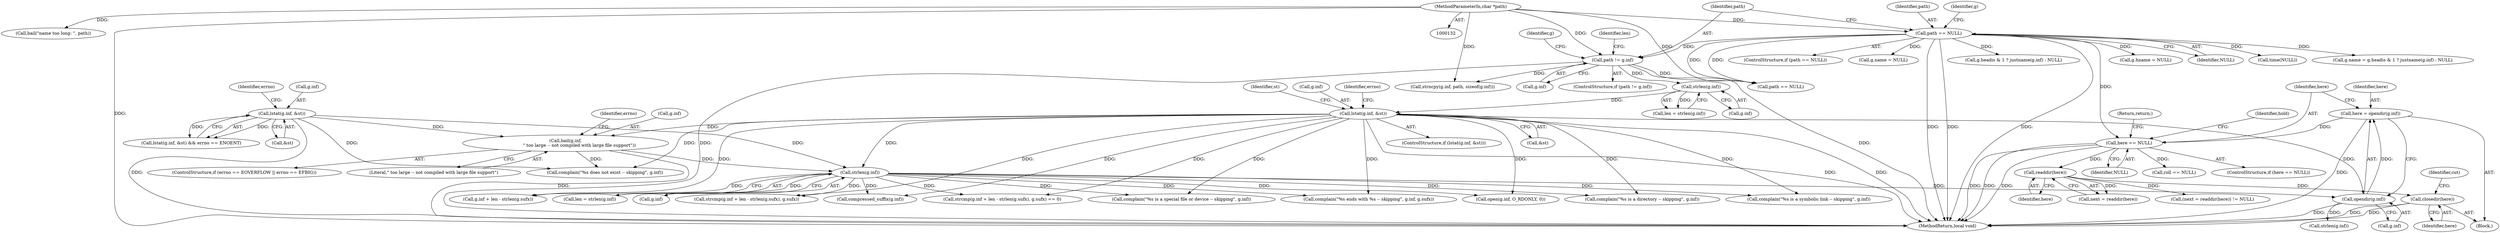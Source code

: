 digraph "0_pigz_fdad1406b3ec809f4954ff7cdf9e99eb18c2458f@API" {
"1000551" [label="(Call,closedir(here))"];
"1000436" [label="(Call,readdir(here))"];
"1000407" [label="(Call,here == NULL)"];
"1000400" [label="(Call,here = opendir(g.inf))"];
"1000402" [label="(Call,opendir(g.inf))"];
"1000302" [label="(Call,strlen(g.inf))"];
"1000279" [label="(Call,bail(g.inf,\n                    \" too large -- not compiled with large file support\"))"];
"1000262" [label="(Call,lstat(g.inf, &st))"];
"1000230" [label="(Call,lstat(g.inf, &st))"];
"1000225" [label="(Call,strlen(g.inf))"];
"1000194" [label="(Call,path != g.inf)"];
"1000146" [label="(Call,path == NULL)"];
"1000133" [label="(MethodParameterIn,char *path)"];
"1000195" [label="(Identifier,path)"];
"1000285" [label="(Identifier,errno)"];
"1000271" [label="(ControlStructure,if (errno == EOVERFLOW || errno == EFBIG))"];
"1000708" [label="(Call,complain(\"%s ends with %s -- skipping\", g.inf, g.sufx))"];
"1000759" [label="(Call,open(g.inf, O_RDONLY, 0))"];
"1000401" [label="(Identifier,here)"];
"1000240" [label="(Identifier,errno)"];
"1000294" [label="(Call,complain(\"%s does not exist -- skipping\", g.inf))"];
"1000809" [label="(Call,g.hname = NULL)"];
"1000433" [label="(Call,(next = readdir(here)) != NULL)"];
"1000146" [label="(Call,path == NULL)"];
"1000561" [label="(Call,strlen(g.inf))"];
"1000266" [label="(Call,&st)"];
"1000148" [label="(Identifier,NULL)"];
"1000182" [label="(Call,time(NULL))"];
"1000402" [label="(Call,opendir(g.inf))"];
"1000311" [label="(Identifier,st)"];
"1000194" [label="(Call,path != g.inf)"];
"1000152" [label="(Identifier,g)"];
"1000776" [label="(Call,g.name = g.headis & 1 ? justname(g.inf) : NULL)"];
"1000436" [label="(Call,readdir(here))"];
"1000554" [label="(Identifier,cut)"];
"1000376" [label="(Call,complain(\"%s is a directory -- skipping\", g.inf))"];
"1000226" [label="(Call,g.inf)"];
"1000196" [label="(Call,g.inf)"];
"1000958" [label="(Call,path == NULL)"];
"1000406" [label="(ControlStructure,if (here == NULL))"];
"1000410" [label="(Return,return;)"];
"1000437" [label="(Identifier,here)"];
"1000303" [label="(Call,g.inf)"];
"1000262" [label="(Call,lstat(g.inf, &st))"];
"1000356" [label="(Call,complain(\"%s is a symbolic link -- skipping\", g.inf))"];
"1000283" [label="(Literal,\" too large -- not compiled with large file support\")"];
"1000691" [label="(Call,strcmp(g.inf + len - strlen(g.sufx), g.sufx) == 0)"];
"1000225" [label="(Call,strlen(g.inf))"];
"1000145" [label="(ControlStructure,if (path == NULL))"];
"1000408" [label="(Identifier,here)"];
"1000403" [label="(Call,g.inf)"];
"1000263" [label="(Call,g.inf)"];
"1000234" [label="(Call,&st)"];
"1000693" [label="(Call,g.inf + len - strlen(g.sufx))"];
"1000193" [label="(ControlStructure,if (path != g.inf))"];
"1000230" [label="(Call,lstat(g.inf, &st))"];
"1000302" [label="(Call,strlen(g.inf))"];
"1000280" [label="(Call,g.inf)"];
"1000409" [label="(Identifier,NULL)"];
"1000231" [label="(Call,g.inf)"];
"1000400" [label="(Call,here = opendir(g.inf))"];
"1000279" [label="(Call,bail(g.inf,\n                    \" too large -- not compiled with large file support\"))"];
"1000223" [label="(Call,len = strlen(g.inf))"];
"1000224" [label="(Identifier,len)"];
"1000160" [label="(Call,g.name = NULL)"];
"1000692" [label="(Call,strcmp(g.inf + len - strlen(g.sufx), g.sufx))"];
"1000200" [label="(Call,strncpy(g.inf, path, sizeof(g.inf)))"];
"1000220" [label="(Call,bail(\"name too long: \", path))"];
"1001416" [label="(MethodReturn,local void)"];
"1000300" [label="(Call,len = strlen(g.inf))"];
"1000434" [label="(Call,next = readdir(here))"];
"1000202" [label="(Identifier,g)"];
"1000412" [label="(Identifier,hold)"];
"1000133" [label="(MethodParameterIn,char *path)"];
"1000552" [label="(Identifier,here)"];
"1000269" [label="(Identifier,errno)"];
"1000229" [label="(ControlStructure,if (lstat(g.inf, &st)))"];
"1000390" [label="(Block,)"];
"1000261" [label="(Call,lstat(g.inf, &st) && errno == ENOENT)"];
"1000419" [label="(Call,roll == NULL)"];
"1000147" [label="(Identifier,path)"];
"1000407" [label="(Call,here == NULL)"];
"1000737" [label="(Call,compressed_suffix(g.inf))"];
"1000331" [label="(Call,complain(\"%s is a special file or device -- skipping\", g.inf))"];
"1000780" [label="(Call,g.headis & 1 ? justname(g.inf) : NULL)"];
"1000551" [label="(Call,closedir(here))"];
"1000551" -> "1000390"  [label="AST: "];
"1000551" -> "1000552"  [label="CFG: "];
"1000552" -> "1000551"  [label="AST: "];
"1000554" -> "1000551"  [label="CFG: "];
"1000551" -> "1001416"  [label="DDG: "];
"1000551" -> "1001416"  [label="DDG: "];
"1000436" -> "1000551"  [label="DDG: "];
"1000436" -> "1000434"  [label="AST: "];
"1000436" -> "1000437"  [label="CFG: "];
"1000437" -> "1000436"  [label="AST: "];
"1000434" -> "1000436"  [label="CFG: "];
"1000436" -> "1000433"  [label="DDG: "];
"1000436" -> "1000434"  [label="DDG: "];
"1000407" -> "1000436"  [label="DDG: "];
"1000407" -> "1000406"  [label="AST: "];
"1000407" -> "1000409"  [label="CFG: "];
"1000408" -> "1000407"  [label="AST: "];
"1000409" -> "1000407"  [label="AST: "];
"1000410" -> "1000407"  [label="CFG: "];
"1000412" -> "1000407"  [label="CFG: "];
"1000407" -> "1001416"  [label="DDG: "];
"1000407" -> "1001416"  [label="DDG: "];
"1000407" -> "1001416"  [label="DDG: "];
"1000400" -> "1000407"  [label="DDG: "];
"1000146" -> "1000407"  [label="DDG: "];
"1000407" -> "1000419"  [label="DDG: "];
"1000400" -> "1000390"  [label="AST: "];
"1000400" -> "1000402"  [label="CFG: "];
"1000401" -> "1000400"  [label="AST: "];
"1000402" -> "1000400"  [label="AST: "];
"1000408" -> "1000400"  [label="CFG: "];
"1000400" -> "1001416"  [label="DDG: "];
"1000402" -> "1000400"  [label="DDG: "];
"1000402" -> "1000403"  [label="CFG: "];
"1000403" -> "1000402"  [label="AST: "];
"1000402" -> "1001416"  [label="DDG: "];
"1000302" -> "1000402"  [label="DDG: "];
"1000230" -> "1000402"  [label="DDG: "];
"1000402" -> "1000561"  [label="DDG: "];
"1000302" -> "1000300"  [label="AST: "];
"1000302" -> "1000303"  [label="CFG: "];
"1000303" -> "1000302"  [label="AST: "];
"1000300" -> "1000302"  [label="CFG: "];
"1000302" -> "1000300"  [label="DDG: "];
"1000279" -> "1000302"  [label="DDG: "];
"1000262" -> "1000302"  [label="DDG: "];
"1000230" -> "1000302"  [label="DDG: "];
"1000302" -> "1000331"  [label="DDG: "];
"1000302" -> "1000356"  [label="DDG: "];
"1000302" -> "1000376"  [label="DDG: "];
"1000302" -> "1000691"  [label="DDG: "];
"1000302" -> "1000692"  [label="DDG: "];
"1000302" -> "1000693"  [label="DDG: "];
"1000302" -> "1000708"  [label="DDG: "];
"1000302" -> "1000737"  [label="DDG: "];
"1000302" -> "1000759"  [label="DDG: "];
"1000279" -> "1000271"  [label="AST: "];
"1000279" -> "1000283"  [label="CFG: "];
"1000280" -> "1000279"  [label="AST: "];
"1000283" -> "1000279"  [label="AST: "];
"1000285" -> "1000279"  [label="CFG: "];
"1000279" -> "1001416"  [label="DDG: "];
"1000262" -> "1000279"  [label="DDG: "];
"1000230" -> "1000279"  [label="DDG: "];
"1000279" -> "1000294"  [label="DDG: "];
"1000262" -> "1000261"  [label="AST: "];
"1000262" -> "1000266"  [label="CFG: "];
"1000263" -> "1000262"  [label="AST: "];
"1000266" -> "1000262"  [label="AST: "];
"1000269" -> "1000262"  [label="CFG: "];
"1000261" -> "1000262"  [label="CFG: "];
"1000262" -> "1001416"  [label="DDG: "];
"1000262" -> "1000261"  [label="DDG: "];
"1000262" -> "1000261"  [label="DDG: "];
"1000262" -> "1000294"  [label="DDG: "];
"1000230" -> "1000229"  [label="AST: "];
"1000230" -> "1000234"  [label="CFG: "];
"1000231" -> "1000230"  [label="AST: "];
"1000234" -> "1000230"  [label="AST: "];
"1000240" -> "1000230"  [label="CFG: "];
"1000311" -> "1000230"  [label="CFG: "];
"1000230" -> "1001416"  [label="DDG: "];
"1000230" -> "1001416"  [label="DDG: "];
"1000225" -> "1000230"  [label="DDG: "];
"1000230" -> "1000294"  [label="DDG: "];
"1000230" -> "1000331"  [label="DDG: "];
"1000230" -> "1000356"  [label="DDG: "];
"1000230" -> "1000376"  [label="DDG: "];
"1000230" -> "1000691"  [label="DDG: "];
"1000230" -> "1000692"  [label="DDG: "];
"1000230" -> "1000693"  [label="DDG: "];
"1000230" -> "1000708"  [label="DDG: "];
"1000230" -> "1000737"  [label="DDG: "];
"1000230" -> "1000759"  [label="DDG: "];
"1000225" -> "1000223"  [label="AST: "];
"1000225" -> "1000226"  [label="CFG: "];
"1000226" -> "1000225"  [label="AST: "];
"1000223" -> "1000225"  [label="CFG: "];
"1000225" -> "1000223"  [label="DDG: "];
"1000194" -> "1000225"  [label="DDG: "];
"1000194" -> "1000193"  [label="AST: "];
"1000194" -> "1000196"  [label="CFG: "];
"1000195" -> "1000194"  [label="AST: "];
"1000196" -> "1000194"  [label="AST: "];
"1000202" -> "1000194"  [label="CFG: "];
"1000224" -> "1000194"  [label="CFG: "];
"1000194" -> "1001416"  [label="DDG: "];
"1000194" -> "1001416"  [label="DDG: "];
"1000146" -> "1000194"  [label="DDG: "];
"1000133" -> "1000194"  [label="DDG: "];
"1000194" -> "1000200"  [label="DDG: "];
"1000194" -> "1000958"  [label="DDG: "];
"1000146" -> "1000145"  [label="AST: "];
"1000146" -> "1000148"  [label="CFG: "];
"1000147" -> "1000146"  [label="AST: "];
"1000148" -> "1000146"  [label="AST: "];
"1000152" -> "1000146"  [label="CFG: "];
"1000195" -> "1000146"  [label="CFG: "];
"1000146" -> "1001416"  [label="DDG: "];
"1000146" -> "1001416"  [label="DDG: "];
"1000146" -> "1001416"  [label="DDG: "];
"1000133" -> "1000146"  [label="DDG: "];
"1000146" -> "1000160"  [label="DDG: "];
"1000146" -> "1000182"  [label="DDG: "];
"1000146" -> "1000776"  [label="DDG: "];
"1000146" -> "1000780"  [label="DDG: "];
"1000146" -> "1000809"  [label="DDG: "];
"1000146" -> "1000958"  [label="DDG: "];
"1000146" -> "1000958"  [label="DDG: "];
"1000133" -> "1000132"  [label="AST: "];
"1000133" -> "1001416"  [label="DDG: "];
"1000133" -> "1000200"  [label="DDG: "];
"1000133" -> "1000220"  [label="DDG: "];
"1000133" -> "1000958"  [label="DDG: "];
}
